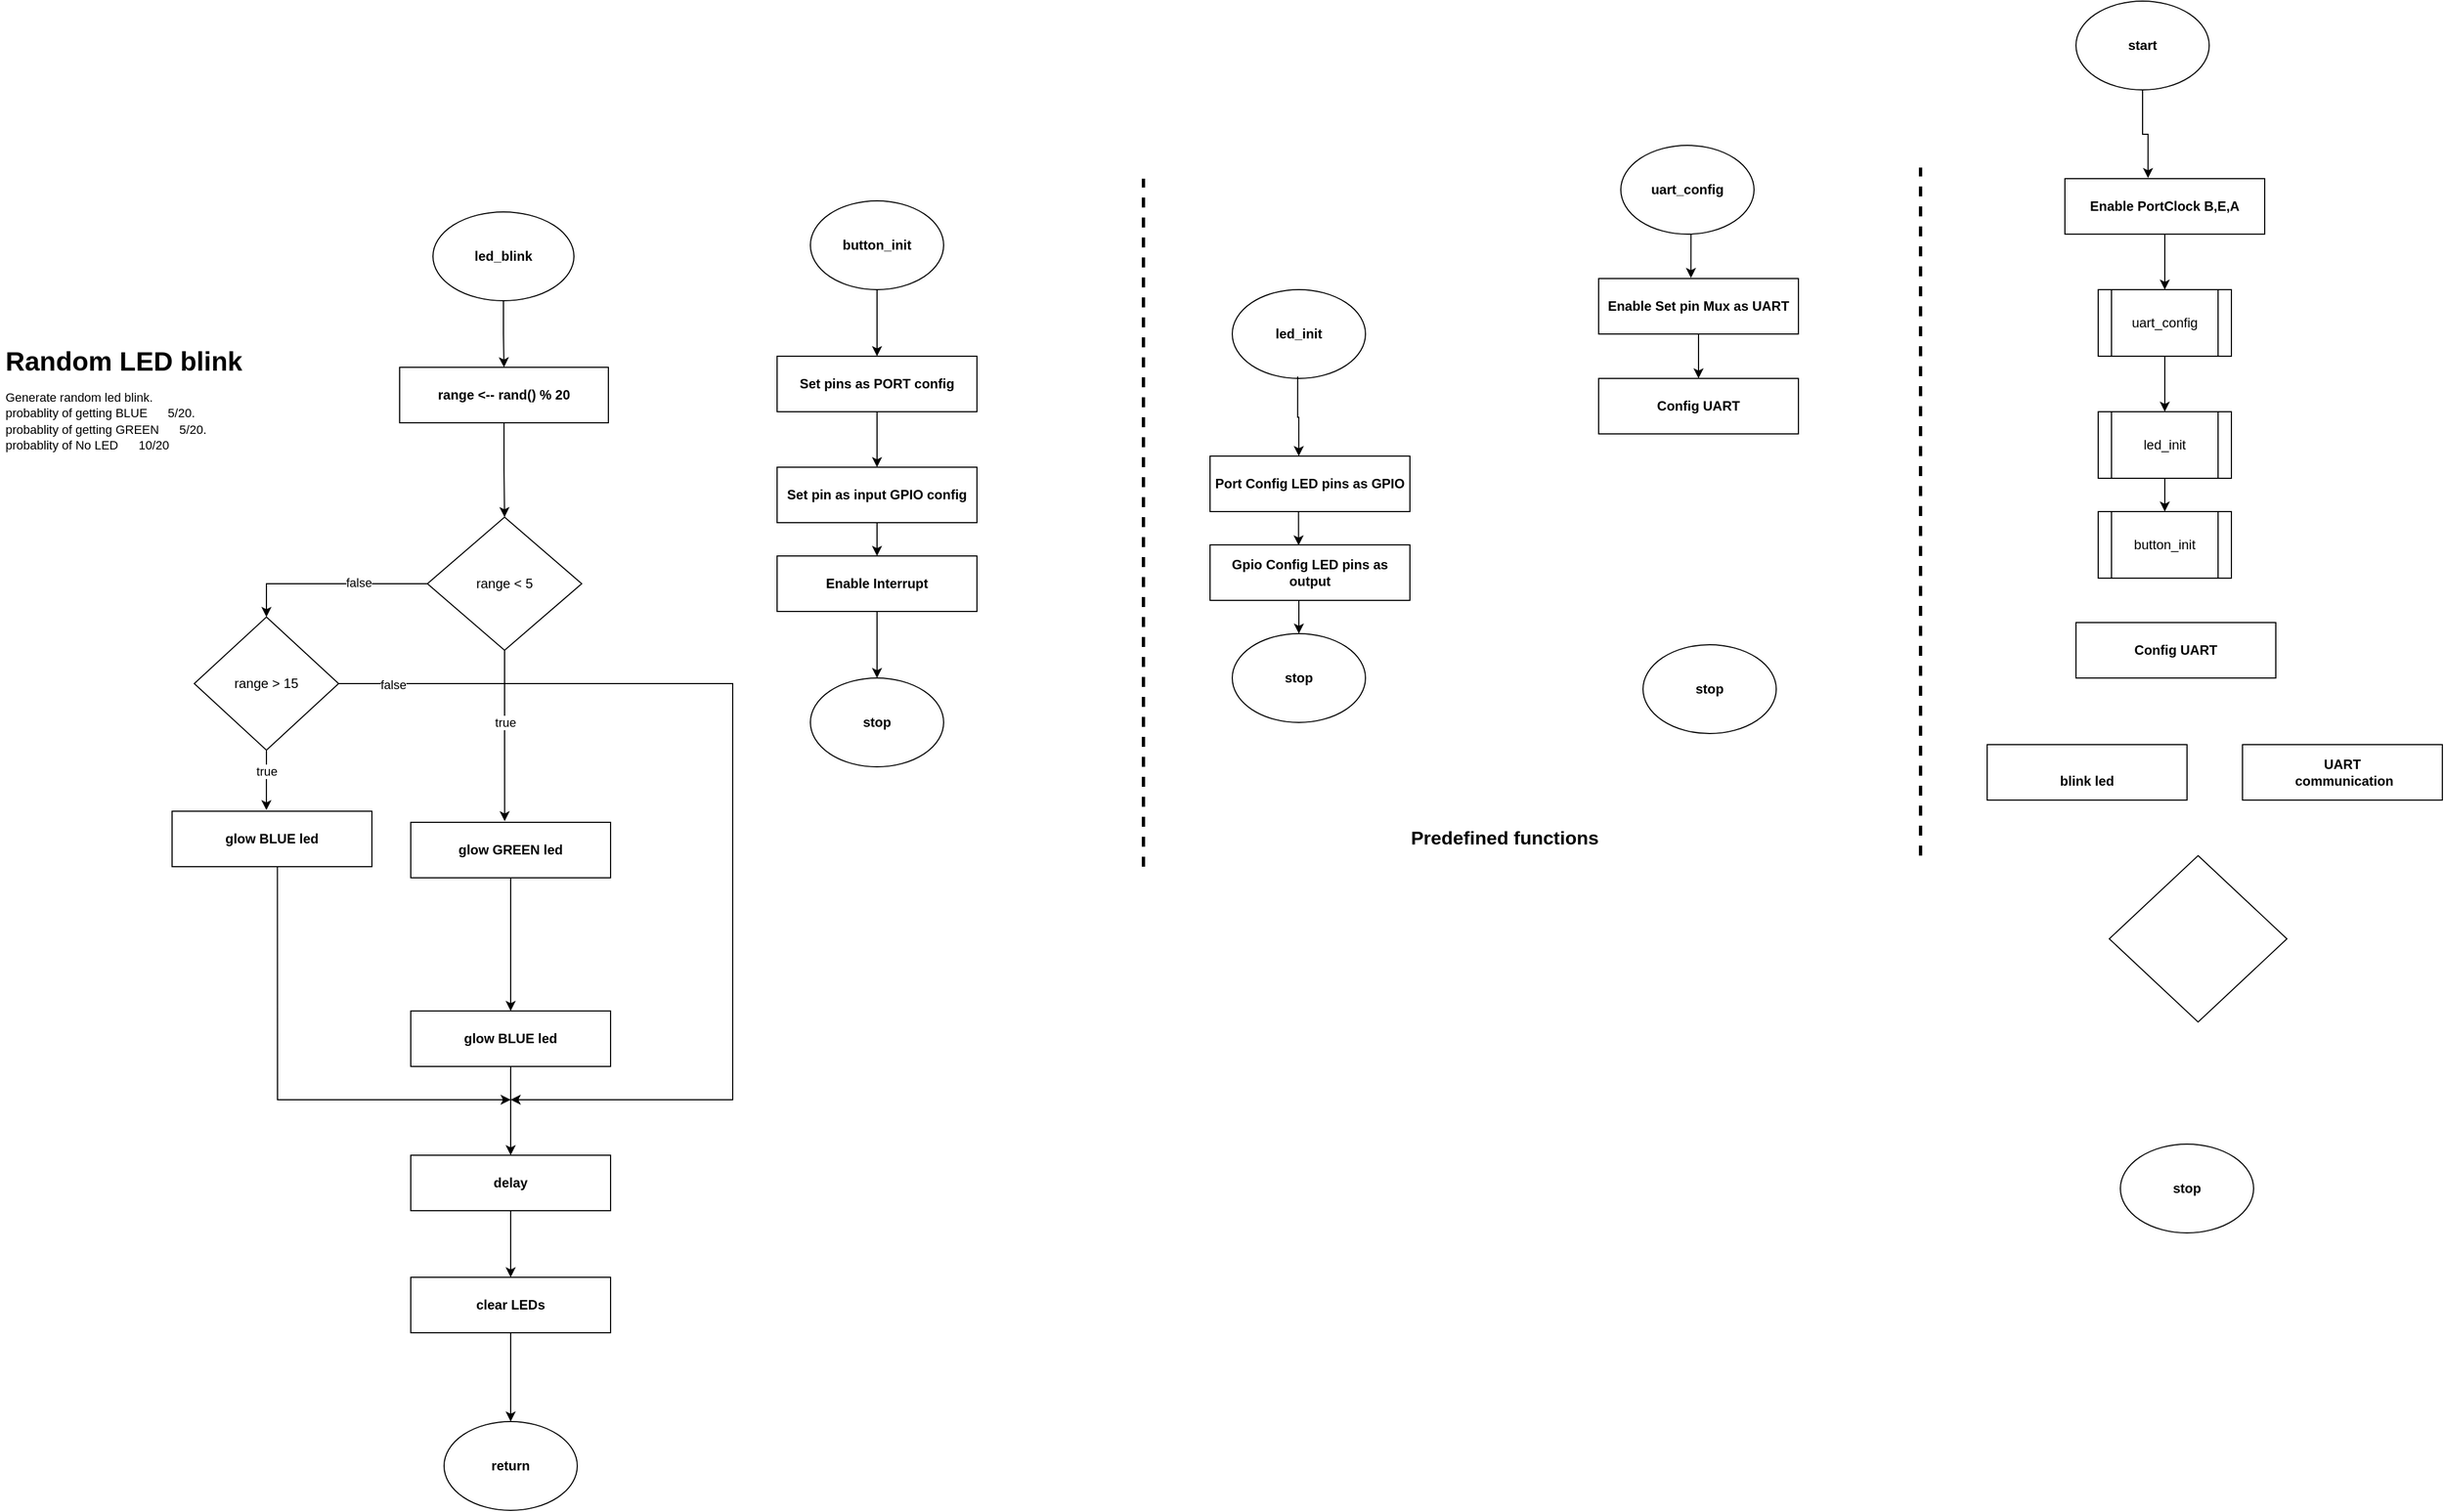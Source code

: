 <mxfile version="21.6.8" type="device">
  <diagram id="C5RBs43oDa-KdzZeNtuy" name="Page-1">
    <mxGraphModel dx="2991" dy="1947" grid="1" gridSize="10" guides="1" tooltips="1" connect="1" arrows="1" fold="1" page="1" pageScale="1" pageWidth="827" pageHeight="1169" math="0" shadow="0">
      <root>
        <mxCell id="WIyWlLk6GJQsqaUBKTNV-0" />
        <mxCell id="WIyWlLk6GJQsqaUBKTNV-1" parent="WIyWlLk6GJQsqaUBKTNV-0" />
        <mxCell id="5kIZXdPeI2GXVFiAJAgS-0" value="led_init" style="ellipse;whiteSpace=wrap;html=1;fontSize=12;fontStyle=1" vertex="1" parent="WIyWlLk6GJQsqaUBKTNV-1">
          <mxGeometry x="150" y="160" width="120" height="80" as="geometry" />
        </mxCell>
        <mxCell id="5kIZXdPeI2GXVFiAJAgS-1" value="stop" style="ellipse;whiteSpace=wrap;html=1;fontSize=12;fontStyle=1" vertex="1" parent="WIyWlLk6GJQsqaUBKTNV-1">
          <mxGeometry x="150" y="470" width="120" height="80" as="geometry" />
        </mxCell>
        <mxCell id="5kIZXdPeI2GXVFiAJAgS-11" style="edgeStyle=orthogonalEdgeStyle;rounded=0;orthogonalLoop=1;jettySize=auto;html=1;exitX=0.491;exitY=0.978;exitDx=0;exitDy=0;fontSize=12;fontStyle=1;entryX=0.444;entryY=0;entryDx=0;entryDy=0;entryPerimeter=0;exitPerimeter=0;" edge="1" parent="WIyWlLk6GJQsqaUBKTNV-1" source="5kIZXdPeI2GXVFiAJAgS-0" target="5kIZXdPeI2GXVFiAJAgS-4">
          <mxGeometry relative="1" as="geometry">
            <mxPoint x="210" y="260" as="sourcePoint" />
            <mxPoint x="210" y="280" as="targetPoint" />
          </mxGeometry>
        </mxCell>
        <mxCell id="5kIZXdPeI2GXVFiAJAgS-13" style="edgeStyle=orthogonalEdgeStyle;rounded=0;orthogonalLoop=1;jettySize=auto;html=1;exitX=0.5;exitY=1;exitDx=0;exitDy=0;entryX=0.443;entryY=0.009;entryDx=0;entryDy=0;entryPerimeter=0;fontSize=12;fontStyle=1" edge="1" parent="WIyWlLk6GJQsqaUBKTNV-1" source="5kIZXdPeI2GXVFiAJAgS-4" target="5kIZXdPeI2GXVFiAJAgS-5">
          <mxGeometry relative="1" as="geometry" />
        </mxCell>
        <mxCell id="5kIZXdPeI2GXVFiAJAgS-4" value="Port Config LED pins as GPIO" style="rounded=0;whiteSpace=wrap;html=1;fontSize=12;fontStyle=1" vertex="1" parent="WIyWlLk6GJQsqaUBKTNV-1">
          <mxGeometry x="130" y="310" width="180" height="50" as="geometry" />
        </mxCell>
        <mxCell id="5kIZXdPeI2GXVFiAJAgS-14" style="edgeStyle=orthogonalEdgeStyle;rounded=0;orthogonalLoop=1;jettySize=auto;html=1;exitX=0.5;exitY=1;exitDx=0;exitDy=0;entryX=0.5;entryY=0;entryDx=0;entryDy=0;fontSize=12;fontStyle=1" edge="1" parent="WIyWlLk6GJQsqaUBKTNV-1" source="5kIZXdPeI2GXVFiAJAgS-5" target="5kIZXdPeI2GXVFiAJAgS-1">
          <mxGeometry relative="1" as="geometry" />
        </mxCell>
        <mxCell id="5kIZXdPeI2GXVFiAJAgS-5" value="Gpio Config LED pins as output" style="rounded=0;whiteSpace=wrap;html=1;fontSize=12;fontStyle=1" vertex="1" parent="WIyWlLk6GJQsqaUBKTNV-1">
          <mxGeometry x="130" y="390" width="180" height="50" as="geometry" />
        </mxCell>
        <mxCell id="5kIZXdPeI2GXVFiAJAgS-7" value="" style="rhombus;whiteSpace=wrap;html=1;fontSize=12;fontStyle=1" vertex="1" parent="WIyWlLk6GJQsqaUBKTNV-1">
          <mxGeometry x="940" y="670" width="160" height="150" as="geometry" />
        </mxCell>
        <mxCell id="5kIZXdPeI2GXVFiAJAgS-17" style="edgeStyle=orthogonalEdgeStyle;rounded=0;orthogonalLoop=1;jettySize=auto;html=1;exitX=0.5;exitY=1;exitDx=0;exitDy=0;fontSize=12;fontStyle=1" edge="1" parent="WIyWlLk6GJQsqaUBKTNV-1" source="5kIZXdPeI2GXVFiAJAgS-8" target="5kIZXdPeI2GXVFiAJAgS-9">
          <mxGeometry relative="1" as="geometry" />
        </mxCell>
        <mxCell id="5kIZXdPeI2GXVFiAJAgS-8" value="Enable Set pin Mux as UART" style="rounded=0;whiteSpace=wrap;html=1;fontSize=12;fontStyle=1" vertex="1" parent="WIyWlLk6GJQsqaUBKTNV-1">
          <mxGeometry x="480" y="150" width="180" height="50" as="geometry" />
        </mxCell>
        <mxCell id="5kIZXdPeI2GXVFiAJAgS-9" value="Config UART" style="rounded=0;whiteSpace=wrap;html=1;fontSize=12;fontStyle=1" vertex="1" parent="WIyWlLk6GJQsqaUBKTNV-1">
          <mxGeometry x="480" y="240" width="180" height="50" as="geometry" />
        </mxCell>
        <mxCell id="5kIZXdPeI2GXVFiAJAgS-16" style="edgeStyle=orthogonalEdgeStyle;rounded=0;orthogonalLoop=1;jettySize=auto;html=1;exitX=0.5;exitY=1;exitDx=0;exitDy=0;entryX=0.462;entryY=-0.01;entryDx=0;entryDy=0;entryPerimeter=0;fontSize=12;fontStyle=1" edge="1" parent="WIyWlLk6GJQsqaUBKTNV-1" source="5kIZXdPeI2GXVFiAJAgS-15" target="5kIZXdPeI2GXVFiAJAgS-8">
          <mxGeometry relative="1" as="geometry" />
        </mxCell>
        <mxCell id="5kIZXdPeI2GXVFiAJAgS-15" value="uart_config" style="ellipse;whiteSpace=wrap;html=1;fontSize=12;fontStyle=1" vertex="1" parent="WIyWlLk6GJQsqaUBKTNV-1">
          <mxGeometry x="500" y="30" width="120" height="80" as="geometry" />
        </mxCell>
        <mxCell id="5kIZXdPeI2GXVFiAJAgS-18" value="stop" style="ellipse;whiteSpace=wrap;html=1;fontSize=12;fontStyle=1" vertex="1" parent="WIyWlLk6GJQsqaUBKTNV-1">
          <mxGeometry x="520" y="480" width="120" height="80" as="geometry" />
        </mxCell>
        <mxCell id="5kIZXdPeI2GXVFiAJAgS-19" value="stop" style="ellipse;whiteSpace=wrap;html=1;fontSize=12;fontStyle=1" vertex="1" parent="WIyWlLk6GJQsqaUBKTNV-1">
          <mxGeometry x="950" y="930" width="120" height="80" as="geometry" />
        </mxCell>
        <mxCell id="5kIZXdPeI2GXVFiAJAgS-20" value="" style="endArrow=none;dashed=1;html=1;strokeWidth=3;rounded=0;fontStyle=1;fontSize=12;" edge="1" parent="WIyWlLk6GJQsqaUBKTNV-1">
          <mxGeometry width="50" height="50" relative="1" as="geometry">
            <mxPoint x="770" y="670" as="sourcePoint" />
            <mxPoint x="770" y="50" as="targetPoint" />
          </mxGeometry>
        </mxCell>
        <mxCell id="5kIZXdPeI2GXVFiAJAgS-21" value="" style="endArrow=none;dashed=1;html=1;strokeWidth=3;rounded=0;fontStyle=1;fontSize=12;" edge="1" parent="WIyWlLk6GJQsqaUBKTNV-1">
          <mxGeometry width="50" height="50" relative="1" as="geometry">
            <mxPoint x="70" y="680" as="sourcePoint" />
            <mxPoint x="70" y="60" as="targetPoint" />
          </mxGeometry>
        </mxCell>
        <mxCell id="5kIZXdPeI2GXVFiAJAgS-22" value="Predefined functions" style="text;html=1;align=center;verticalAlign=middle;resizable=0;points=[];autosize=1;strokeColor=none;fillColor=none;fontSize=17;fontStyle=1" vertex="1" parent="WIyWlLk6GJQsqaUBKTNV-1">
          <mxGeometry x="300" y="640" width="190" height="30" as="geometry" />
        </mxCell>
        <mxCell id="5kIZXdPeI2GXVFiAJAgS-72" style="edgeStyle=orthogonalEdgeStyle;rounded=0;orthogonalLoop=1;jettySize=auto;html=1;exitX=0.5;exitY=1;exitDx=0;exitDy=0;entryX=0.5;entryY=0;entryDx=0;entryDy=0;" edge="1" parent="WIyWlLk6GJQsqaUBKTNV-1" source="5kIZXdPeI2GXVFiAJAgS-24" target="5kIZXdPeI2GXVFiAJAgS-34">
          <mxGeometry relative="1" as="geometry" />
        </mxCell>
        <mxCell id="5kIZXdPeI2GXVFiAJAgS-24" value="led_init" style="shape=process;whiteSpace=wrap;html=1;backgroundOutline=1;" vertex="1" parent="WIyWlLk6GJQsqaUBKTNV-1">
          <mxGeometry x="930" y="270" width="120" height="60" as="geometry" />
        </mxCell>
        <mxCell id="5kIZXdPeI2GXVFiAJAgS-29" style="edgeStyle=orthogonalEdgeStyle;rounded=0;orthogonalLoop=1;jettySize=auto;html=1;exitX=0.5;exitY=1;exitDx=0;exitDy=0;" edge="1" parent="WIyWlLk6GJQsqaUBKTNV-1" source="5kIZXdPeI2GXVFiAJAgS-25" target="5kIZXdPeI2GXVFiAJAgS-24">
          <mxGeometry relative="1" as="geometry" />
        </mxCell>
        <mxCell id="5kIZXdPeI2GXVFiAJAgS-25" value="uart_config" style="shape=process;whiteSpace=wrap;html=1;backgroundOutline=1;" vertex="1" parent="WIyWlLk6GJQsqaUBKTNV-1">
          <mxGeometry x="930" y="160" width="120" height="60" as="geometry" />
        </mxCell>
        <mxCell id="5kIZXdPeI2GXVFiAJAgS-70" style="edgeStyle=orthogonalEdgeStyle;rounded=0;orthogonalLoop=1;jettySize=auto;html=1;exitX=0.5;exitY=1;exitDx=0;exitDy=0;entryX=0.416;entryY=-0.011;entryDx=0;entryDy=0;entryPerimeter=0;" edge="1" parent="WIyWlLk6GJQsqaUBKTNV-1" source="5kIZXdPeI2GXVFiAJAgS-26" target="5kIZXdPeI2GXVFiAJAgS-69">
          <mxGeometry relative="1" as="geometry" />
        </mxCell>
        <mxCell id="5kIZXdPeI2GXVFiAJAgS-26" value="start" style="ellipse;whiteSpace=wrap;html=1;fontSize=12;fontStyle=1" vertex="1" parent="WIyWlLk6GJQsqaUBKTNV-1">
          <mxGeometry x="910" y="-100" width="120" height="80" as="geometry" />
        </mxCell>
        <mxCell id="5kIZXdPeI2GXVFiAJAgS-30" value="Config UART" style="rounded=0;whiteSpace=wrap;html=1;fontSize=12;fontStyle=1" vertex="1" parent="WIyWlLk6GJQsqaUBKTNV-1">
          <mxGeometry x="910" y="460" width="180" height="50" as="geometry" />
        </mxCell>
        <mxCell id="5kIZXdPeI2GXVFiAJAgS-31" value="&lt;br&gt;blink led" style="rounded=0;whiteSpace=wrap;html=1;fontSize=12;fontStyle=1" vertex="1" parent="WIyWlLk6GJQsqaUBKTNV-1">
          <mxGeometry x="830" y="570" width="180" height="50" as="geometry" />
        </mxCell>
        <mxCell id="5kIZXdPeI2GXVFiAJAgS-32" value="UART&lt;br&gt;&amp;nbsp;communication" style="rounded=0;whiteSpace=wrap;html=1;fontSize=12;fontStyle=1" vertex="1" parent="WIyWlLk6GJQsqaUBKTNV-1">
          <mxGeometry x="1060" y="570" width="180" height="50" as="geometry" />
        </mxCell>
        <mxCell id="5kIZXdPeI2GXVFiAJAgS-34" value="button_init" style="shape=process;whiteSpace=wrap;html=1;backgroundOutline=1;" vertex="1" parent="WIyWlLk6GJQsqaUBKTNV-1">
          <mxGeometry x="930" y="360" width="120" height="60" as="geometry" />
        </mxCell>
        <mxCell id="5kIZXdPeI2GXVFiAJAgS-35" style="edgeStyle=orthogonalEdgeStyle;rounded=0;orthogonalLoop=1;jettySize=auto;html=1;exitX=0.5;exitY=1;exitDx=0;exitDy=0;entryX=0.5;entryY=0;entryDx=0;entryDy=0;fontSize=12;fontStyle=1" edge="1" parent="WIyWlLk6GJQsqaUBKTNV-1" source="5kIZXdPeI2GXVFiAJAgS-36" target="5kIZXdPeI2GXVFiAJAgS-39">
          <mxGeometry relative="1" as="geometry" />
        </mxCell>
        <mxCell id="5kIZXdPeI2GXVFiAJAgS-36" value="button_init" style="ellipse;whiteSpace=wrap;html=1;fontSize=12;fontStyle=1" vertex="1" parent="WIyWlLk6GJQsqaUBKTNV-1">
          <mxGeometry x="-230" y="80" width="120" height="80" as="geometry" />
        </mxCell>
        <mxCell id="5kIZXdPeI2GXVFiAJAgS-37" value="stop" style="ellipse;whiteSpace=wrap;html=1;fontSize=12;fontStyle=1" vertex="1" parent="WIyWlLk6GJQsqaUBKTNV-1">
          <mxGeometry x="-230" y="510" width="120" height="80" as="geometry" />
        </mxCell>
        <mxCell id="5kIZXdPeI2GXVFiAJAgS-38" style="edgeStyle=orthogonalEdgeStyle;rounded=0;orthogonalLoop=1;jettySize=auto;html=1;exitX=0.5;exitY=1;exitDx=0;exitDy=0;entryX=0.5;entryY=0;entryDx=0;entryDy=0;fontSize=12;fontStyle=1" edge="1" parent="WIyWlLk6GJQsqaUBKTNV-1" source="5kIZXdPeI2GXVFiAJAgS-39" target="5kIZXdPeI2GXVFiAJAgS-43">
          <mxGeometry relative="1" as="geometry">
            <mxPoint x="-169.36" y="237.55" as="targetPoint" />
          </mxGeometry>
        </mxCell>
        <mxCell id="5kIZXdPeI2GXVFiAJAgS-39" value="Set pins as PORT config" style="rounded=0;whiteSpace=wrap;html=1;fontSize=12;fontStyle=1" vertex="1" parent="WIyWlLk6GJQsqaUBKTNV-1">
          <mxGeometry x="-260" y="220" width="180" height="50" as="geometry" />
        </mxCell>
        <mxCell id="5kIZXdPeI2GXVFiAJAgS-42" style="edgeStyle=orthogonalEdgeStyle;rounded=0;orthogonalLoop=1;jettySize=auto;html=1;exitX=0.5;exitY=1;exitDx=0;exitDy=0;entryX=0.5;entryY=0;entryDx=0;entryDy=0;fontSize=12;fontStyle=1" edge="1" parent="WIyWlLk6GJQsqaUBKTNV-1" source="5kIZXdPeI2GXVFiAJAgS-43" target="5kIZXdPeI2GXVFiAJAgS-45">
          <mxGeometry relative="1" as="geometry" />
        </mxCell>
        <mxCell id="5kIZXdPeI2GXVFiAJAgS-43" value="Set pin as input GPIO config" style="rounded=0;whiteSpace=wrap;html=1;fontSize=12;fontStyle=1" vertex="1" parent="WIyWlLk6GJQsqaUBKTNV-1">
          <mxGeometry x="-260" y="320" width="180" height="50" as="geometry" />
        </mxCell>
        <mxCell id="5kIZXdPeI2GXVFiAJAgS-44" style="edgeStyle=orthogonalEdgeStyle;rounded=0;orthogonalLoop=1;jettySize=auto;html=1;exitX=0.5;exitY=1;exitDx=0;exitDy=0;entryX=0.5;entryY=0;entryDx=0;entryDy=0;fontSize=12;fontStyle=1" edge="1" parent="WIyWlLk6GJQsqaUBKTNV-1" source="5kIZXdPeI2GXVFiAJAgS-45" target="5kIZXdPeI2GXVFiAJAgS-37">
          <mxGeometry relative="1" as="geometry" />
        </mxCell>
        <mxCell id="5kIZXdPeI2GXVFiAJAgS-45" value="Enable Interrupt" style="rounded=0;whiteSpace=wrap;html=1;fontSize=12;fontStyle=1" vertex="1" parent="WIyWlLk6GJQsqaUBKTNV-1">
          <mxGeometry x="-260" y="400" width="180" height="50" as="geometry" />
        </mxCell>
        <mxCell id="5kIZXdPeI2GXVFiAJAgS-90" style="edgeStyle=orthogonalEdgeStyle;rounded=0;orthogonalLoop=1;jettySize=auto;html=1;exitX=0.5;exitY=1;exitDx=0;exitDy=0;" edge="1" parent="WIyWlLk6GJQsqaUBKTNV-1" source="5kIZXdPeI2GXVFiAJAgS-59" target="5kIZXdPeI2GXVFiAJAgS-66">
          <mxGeometry relative="1" as="geometry" />
        </mxCell>
        <mxCell id="5kIZXdPeI2GXVFiAJAgS-59" value="led_blink" style="ellipse;whiteSpace=wrap;html=1;fontSize=12;fontStyle=1" vertex="1" parent="WIyWlLk6GJQsqaUBKTNV-1">
          <mxGeometry x="-570" y="90" width="127" height="80" as="geometry" />
        </mxCell>
        <mxCell id="5kIZXdPeI2GXVFiAJAgS-60" value="return" style="ellipse;whiteSpace=wrap;html=1;fontSize=12;fontStyle=1" vertex="1" parent="WIyWlLk6GJQsqaUBKTNV-1">
          <mxGeometry x="-560" y="1180" width="120" height="80" as="geometry" />
        </mxCell>
        <mxCell id="5kIZXdPeI2GXVFiAJAgS-65" style="edgeStyle=orthogonalEdgeStyle;rounded=0;orthogonalLoop=1;jettySize=auto;html=1;exitX=0.5;exitY=1;exitDx=0;exitDy=0;entryX=0.5;entryY=0;entryDx=0;entryDy=0;fontSize=12;fontStyle=1" edge="1" parent="WIyWlLk6GJQsqaUBKTNV-1" source="5kIZXdPeI2GXVFiAJAgS-66" target="5kIZXdPeI2GXVFiAJAgS-73">
          <mxGeometry relative="1" as="geometry">
            <mxPoint x="-500.26" y="340.45" as="targetPoint" />
          </mxGeometry>
        </mxCell>
        <mxCell id="5kIZXdPeI2GXVFiAJAgS-66" value="range &amp;lt;-- rand() % 20" style="rounded=0;whiteSpace=wrap;html=1;fontSize=12;fontStyle=1" vertex="1" parent="WIyWlLk6GJQsqaUBKTNV-1">
          <mxGeometry x="-600" y="230" width="188" height="50" as="geometry" />
        </mxCell>
        <mxCell id="5kIZXdPeI2GXVFiAJAgS-71" style="edgeStyle=orthogonalEdgeStyle;rounded=0;orthogonalLoop=1;jettySize=auto;html=1;exitX=0.5;exitY=1;exitDx=0;exitDy=0;entryX=0.5;entryY=0;entryDx=0;entryDy=0;" edge="1" parent="WIyWlLk6GJQsqaUBKTNV-1" source="5kIZXdPeI2GXVFiAJAgS-69" target="5kIZXdPeI2GXVFiAJAgS-25">
          <mxGeometry relative="1" as="geometry" />
        </mxCell>
        <mxCell id="5kIZXdPeI2GXVFiAJAgS-69" value="Enable PortClock B,E,A" style="rounded=0;whiteSpace=wrap;html=1;fontSize=12;fontStyle=1" vertex="1" parent="WIyWlLk6GJQsqaUBKTNV-1">
          <mxGeometry x="900" y="60" width="180" height="50" as="geometry" />
        </mxCell>
        <mxCell id="5kIZXdPeI2GXVFiAJAgS-77" style="edgeStyle=orthogonalEdgeStyle;rounded=0;orthogonalLoop=1;jettySize=auto;html=1;exitX=0;exitY=0.5;exitDx=0;exitDy=0;entryX=0.5;entryY=0;entryDx=0;entryDy=0;" edge="1" parent="WIyWlLk6GJQsqaUBKTNV-1" source="5kIZXdPeI2GXVFiAJAgS-73" target="5kIZXdPeI2GXVFiAJAgS-80">
          <mxGeometry relative="1" as="geometry">
            <mxPoint x="-650" y="425" as="targetPoint" />
          </mxGeometry>
        </mxCell>
        <mxCell id="5kIZXdPeI2GXVFiAJAgS-83" value="false" style="edgeLabel;html=1;align=center;verticalAlign=middle;resizable=0;points=[];" vertex="1" connectable="0" parent="5kIZXdPeI2GXVFiAJAgS-77">
          <mxGeometry x="-0.291" y="-1" relative="1" as="geometry">
            <mxPoint as="offset" />
          </mxGeometry>
        </mxCell>
        <mxCell id="5kIZXdPeI2GXVFiAJAgS-78" style="edgeStyle=orthogonalEdgeStyle;rounded=0;orthogonalLoop=1;jettySize=auto;html=1;exitX=0.5;exitY=1;exitDx=0;exitDy=0;entryX=0.47;entryY=-0.019;entryDx=0;entryDy=0;entryPerimeter=0;" edge="1" parent="WIyWlLk6GJQsqaUBKTNV-1" source="5kIZXdPeI2GXVFiAJAgS-73" target="5kIZXdPeI2GXVFiAJAgS-75">
          <mxGeometry relative="1" as="geometry" />
        </mxCell>
        <mxCell id="5kIZXdPeI2GXVFiAJAgS-79" value="true" style="edgeLabel;html=1;align=center;verticalAlign=middle;resizable=0;points=[];" vertex="1" connectable="0" parent="5kIZXdPeI2GXVFiAJAgS-78">
          <mxGeometry x="-0.166" relative="1" as="geometry">
            <mxPoint as="offset" />
          </mxGeometry>
        </mxCell>
        <mxCell id="5kIZXdPeI2GXVFiAJAgS-73" value="range &amp;lt; 5" style="rhombus;whiteSpace=wrap;html=1;" vertex="1" parent="WIyWlLk6GJQsqaUBKTNV-1">
          <mxGeometry x="-575" y="365" width="139" height="120" as="geometry" />
        </mxCell>
        <mxCell id="5kIZXdPeI2GXVFiAJAgS-92" style="edgeStyle=orthogonalEdgeStyle;rounded=0;orthogonalLoop=1;jettySize=auto;html=1;exitX=0.5;exitY=1;exitDx=0;exitDy=0;" edge="1" parent="WIyWlLk6GJQsqaUBKTNV-1" source="5kIZXdPeI2GXVFiAJAgS-75" target="5kIZXdPeI2GXVFiAJAgS-84">
          <mxGeometry relative="1" as="geometry" />
        </mxCell>
        <mxCell id="5kIZXdPeI2GXVFiAJAgS-75" value="glow GREEN led" style="rounded=0;whiteSpace=wrap;html=1;fontSize=12;fontStyle=1" vertex="1" parent="WIyWlLk6GJQsqaUBKTNV-1">
          <mxGeometry x="-590" y="640" width="180" height="50" as="geometry" />
        </mxCell>
        <mxCell id="5kIZXdPeI2GXVFiAJAgS-82" style="edgeStyle=orthogonalEdgeStyle;rounded=0;orthogonalLoop=1;jettySize=auto;html=1;exitX=0.5;exitY=1;exitDx=0;exitDy=0;entryX=0.472;entryY=-0.019;entryDx=0;entryDy=0;entryPerimeter=0;" edge="1" parent="WIyWlLk6GJQsqaUBKTNV-1" source="5kIZXdPeI2GXVFiAJAgS-80" target="5kIZXdPeI2GXVFiAJAgS-81">
          <mxGeometry relative="1" as="geometry" />
        </mxCell>
        <mxCell id="5kIZXdPeI2GXVFiAJAgS-88" value="true" style="edgeLabel;html=1;align=center;verticalAlign=middle;resizable=0;points=[];" vertex="1" connectable="0" parent="5kIZXdPeI2GXVFiAJAgS-82">
          <mxGeometry x="-0.297" relative="1" as="geometry">
            <mxPoint as="offset" />
          </mxGeometry>
        </mxCell>
        <mxCell id="5kIZXdPeI2GXVFiAJAgS-80" value="range &amp;gt; 15" style="rhombus;whiteSpace=wrap;html=1;" vertex="1" parent="WIyWlLk6GJQsqaUBKTNV-1">
          <mxGeometry x="-785" y="455" width="130" height="120" as="geometry" />
        </mxCell>
        <mxCell id="5kIZXdPeI2GXVFiAJAgS-81" value="glow BLUE led" style="rounded=0;whiteSpace=wrap;html=1;fontSize=12;fontStyle=1" vertex="1" parent="WIyWlLk6GJQsqaUBKTNV-1">
          <mxGeometry x="-805" y="630" width="180" height="50" as="geometry" />
        </mxCell>
        <mxCell id="5kIZXdPeI2GXVFiAJAgS-100" style="edgeStyle=orthogonalEdgeStyle;rounded=0;orthogonalLoop=1;jettySize=auto;html=1;exitX=0.5;exitY=1;exitDx=0;exitDy=0;" edge="1" parent="WIyWlLk6GJQsqaUBKTNV-1" source="5kIZXdPeI2GXVFiAJAgS-84" target="5kIZXdPeI2GXVFiAJAgS-98">
          <mxGeometry relative="1" as="geometry" />
        </mxCell>
        <mxCell id="5kIZXdPeI2GXVFiAJAgS-84" value="glow BLUE led" style="rounded=0;whiteSpace=wrap;html=1;fontSize=12;fontStyle=1" vertex="1" parent="WIyWlLk6GJQsqaUBKTNV-1">
          <mxGeometry x="-590" y="810" width="180" height="50" as="geometry" />
        </mxCell>
        <mxCell id="5kIZXdPeI2GXVFiAJAgS-91" value="&lt;h1&gt;Random LED blink&lt;/h1&gt;&lt;p style=&quot;line-height: 30%; font-size: 11px;&quot;&gt;&lt;font style=&quot;font-size: 11px;&quot;&gt;Generate random led blink.&lt;/font&gt;&lt;/p&gt;&lt;p style=&quot;line-height: 30%; font-size: 11px;&quot;&gt;&lt;font style=&quot;font-size: 11px;&quot;&gt;&lt;span style=&quot;background-color: initial;&quot;&gt;probablity of getting BLUE&amp;nbsp;&amp;nbsp;&lt;/span&gt;&lt;span style=&quot;background-color: initial;&quot;&gt;&amp;nbsp;&amp;nbsp;&amp;nbsp;&amp;nbsp;&lt;/span&gt;&lt;span style=&quot;background-color: initial;&quot;&gt;5/20.&lt;/span&gt;&lt;/font&gt;&lt;/p&gt;&lt;p style=&quot;line-height: 30%; font-size: 11px;&quot;&gt;&lt;font style=&quot;font-size: 11px;&quot;&gt;&lt;span style=&quot;background-color: initial;&quot;&gt;probablity of getting GREEN&amp;nbsp;&amp;nbsp;&lt;/span&gt;&lt;span style=&quot;background-color: initial;&quot;&gt;&amp;nbsp;&amp;nbsp;&amp;nbsp;&amp;nbsp;&lt;/span&gt;&lt;span style=&quot;background-color: initial;&quot;&gt;5/20.&lt;/span&gt;&lt;/font&gt;&lt;/p&gt;&lt;p style=&quot;line-height: 30%; font-size: 11px;&quot;&gt;&lt;font style=&quot;font-size: 11px;&quot;&gt;&lt;span style=&quot;background-color: initial;&quot;&gt;probablity of No LED&amp;nbsp;&amp;nbsp;&lt;/span&gt;&lt;span style=&quot;background-color: initial; white-space: pre;&quot;&gt;&amp;nbsp;&amp;nbsp;&amp;nbsp;&amp;nbsp;10&lt;/span&gt;&lt;span style=&quot;background-color: initial;&quot;&gt;/20&lt;/span&gt;&lt;/font&gt;&lt;/p&gt;" style="text;html=1;strokeColor=none;fillColor=none;spacing=5;spacingTop=-20;whiteSpace=wrap;overflow=hidden;rounded=0;" vertex="1" parent="WIyWlLk6GJQsqaUBKTNV-1">
          <mxGeometry x="-960" y="205" width="340" height="125" as="geometry" />
        </mxCell>
        <mxCell id="5kIZXdPeI2GXVFiAJAgS-101" style="edgeStyle=orthogonalEdgeStyle;rounded=0;orthogonalLoop=1;jettySize=auto;html=1;exitX=0.5;exitY=1;exitDx=0;exitDy=0;entryX=0.5;entryY=0;entryDx=0;entryDy=0;" edge="1" parent="WIyWlLk6GJQsqaUBKTNV-1" source="5kIZXdPeI2GXVFiAJAgS-98" target="5kIZXdPeI2GXVFiAJAgS-99">
          <mxGeometry relative="1" as="geometry" />
        </mxCell>
        <mxCell id="5kIZXdPeI2GXVFiAJAgS-98" value="delay" style="rounded=0;whiteSpace=wrap;html=1;fontSize=12;fontStyle=1" vertex="1" parent="WIyWlLk6GJQsqaUBKTNV-1">
          <mxGeometry x="-590" y="940" width="180" height="50" as="geometry" />
        </mxCell>
        <mxCell id="5kIZXdPeI2GXVFiAJAgS-102" style="edgeStyle=orthogonalEdgeStyle;rounded=0;orthogonalLoop=1;jettySize=auto;html=1;exitX=0.5;exitY=1;exitDx=0;exitDy=0;entryX=0.5;entryY=0;entryDx=0;entryDy=0;" edge="1" parent="WIyWlLk6GJQsqaUBKTNV-1" source="5kIZXdPeI2GXVFiAJAgS-99" target="5kIZXdPeI2GXVFiAJAgS-60">
          <mxGeometry relative="1" as="geometry" />
        </mxCell>
        <mxCell id="5kIZXdPeI2GXVFiAJAgS-99" value="clear LEDs" style="rounded=0;whiteSpace=wrap;html=1;fontSize=12;fontStyle=1" vertex="1" parent="WIyWlLk6GJQsqaUBKTNV-1">
          <mxGeometry x="-590" y="1050" width="180" height="50" as="geometry" />
        </mxCell>
        <mxCell id="5kIZXdPeI2GXVFiAJAgS-104" value="" style="endArrow=classic;html=1;rounded=0;exitX=0.527;exitY=1.01;exitDx=0;exitDy=0;exitPerimeter=0;" edge="1" parent="WIyWlLk6GJQsqaUBKTNV-1" source="5kIZXdPeI2GXVFiAJAgS-81">
          <mxGeometry width="50" height="50" relative="1" as="geometry">
            <mxPoint x="-720" y="730" as="sourcePoint" />
            <mxPoint x="-500" y="890" as="targetPoint" />
            <Array as="points">
              <mxPoint x="-710" y="890" />
            </Array>
          </mxGeometry>
        </mxCell>
        <mxCell id="5kIZXdPeI2GXVFiAJAgS-106" value="" style="endArrow=classic;html=1;rounded=0;exitX=1;exitY=0.5;exitDx=0;exitDy=0;" edge="1" parent="WIyWlLk6GJQsqaUBKTNV-1" source="5kIZXdPeI2GXVFiAJAgS-80">
          <mxGeometry width="50" height="50" relative="1" as="geometry">
            <mxPoint x="-430" y="770" as="sourcePoint" />
            <mxPoint x="-500" y="890" as="targetPoint" />
            <Array as="points">
              <mxPoint x="-300" y="515" />
              <mxPoint x="-300" y="890" />
            </Array>
          </mxGeometry>
        </mxCell>
        <mxCell id="5kIZXdPeI2GXVFiAJAgS-107" value="false" style="edgeLabel;html=1;align=center;verticalAlign=middle;resizable=0;points=[];" vertex="1" connectable="0" parent="5kIZXdPeI2GXVFiAJAgS-106">
          <mxGeometry x="-0.896" y="-1" relative="1" as="geometry">
            <mxPoint as="offset" />
          </mxGeometry>
        </mxCell>
      </root>
    </mxGraphModel>
  </diagram>
</mxfile>
